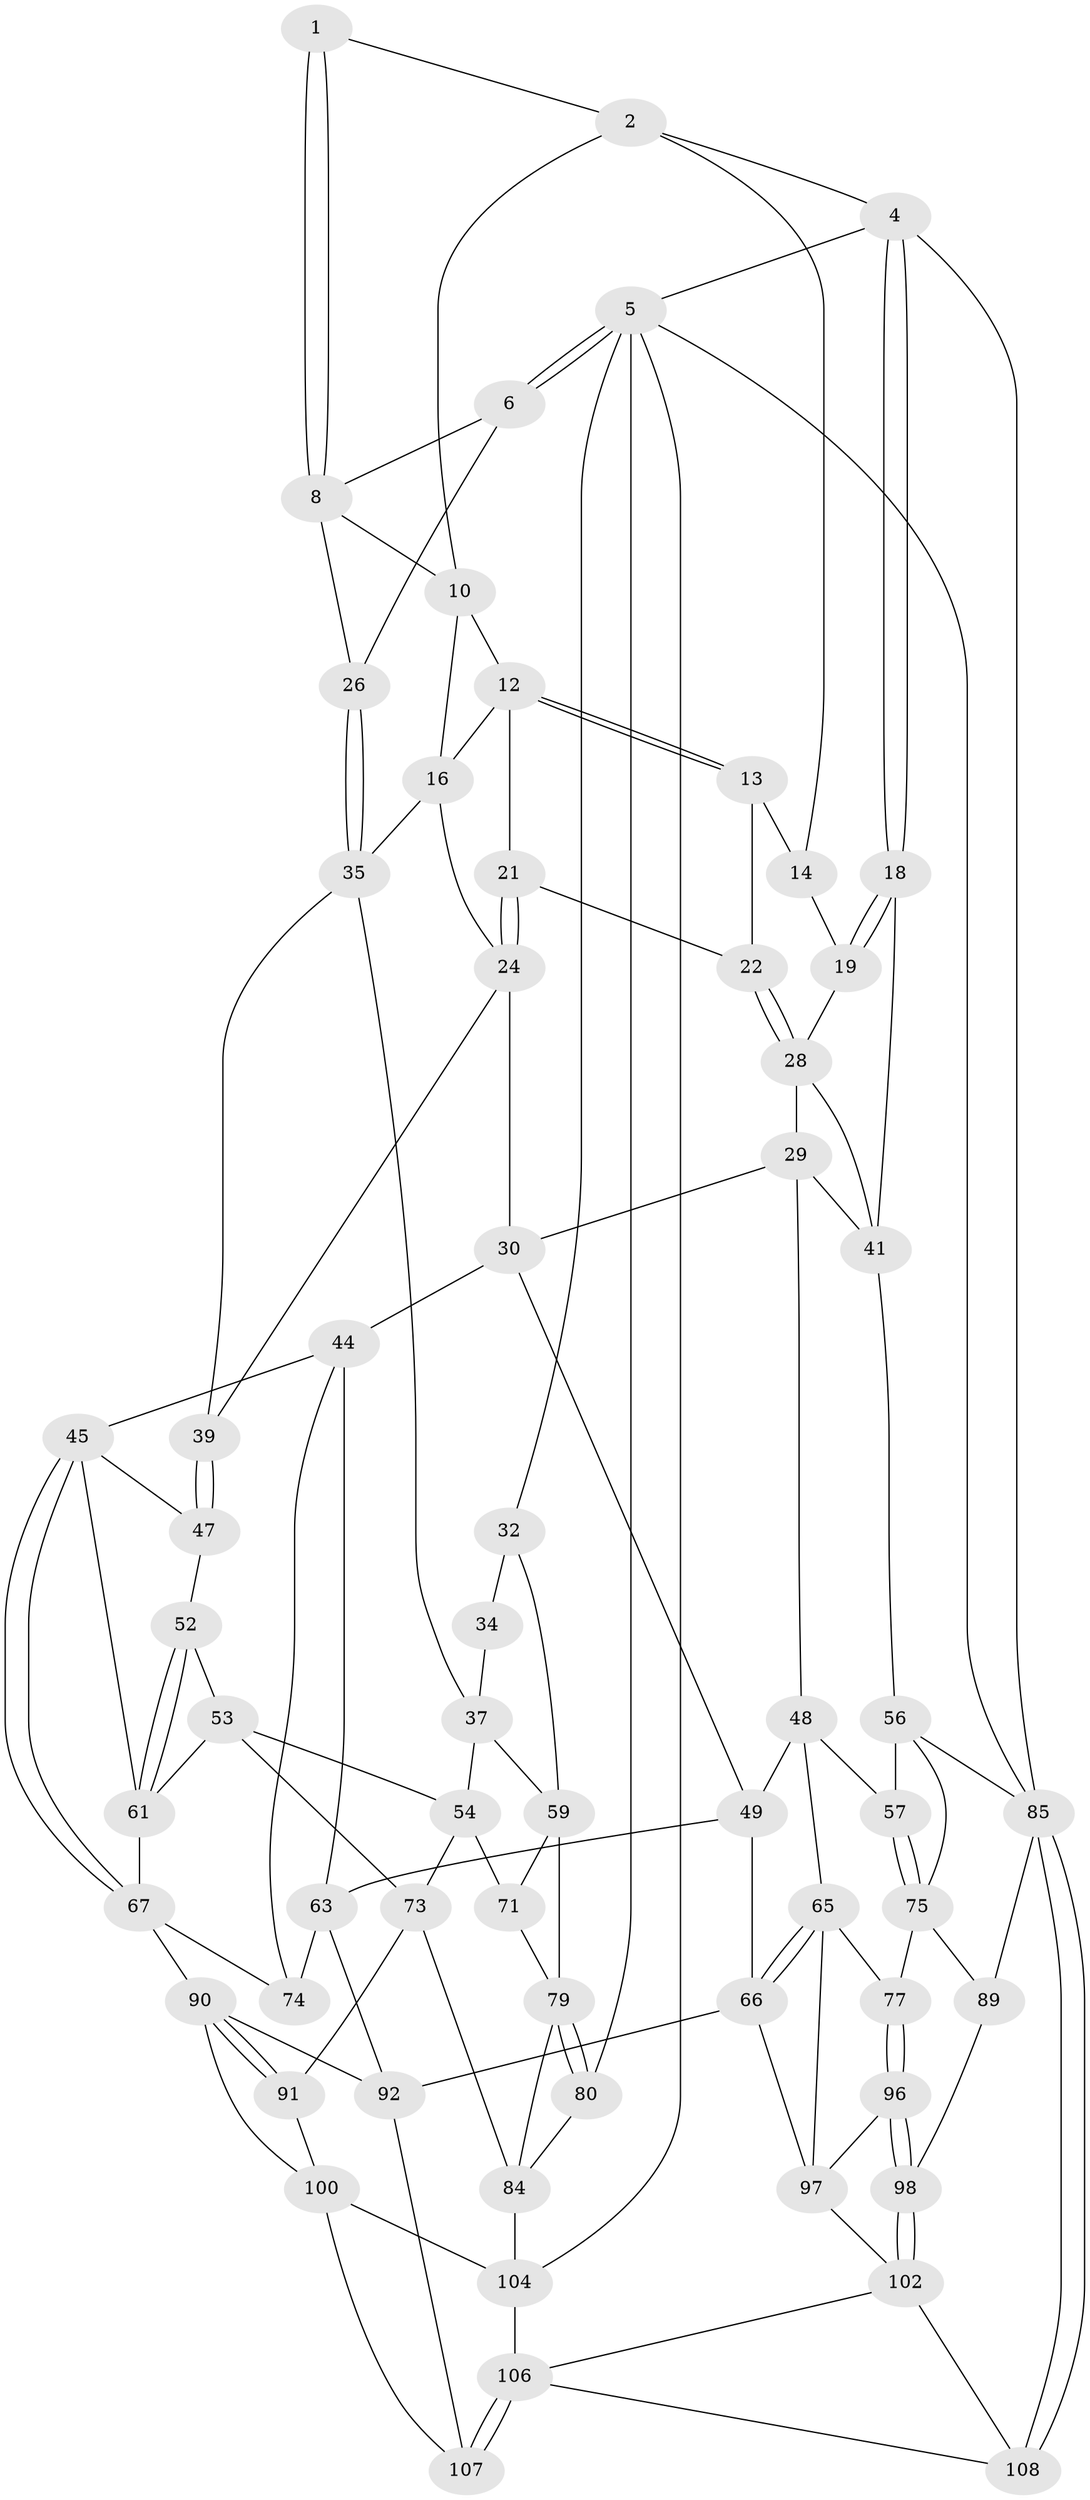 // original degree distribution, {3: 0.02727272727272727, 4: 0.22727272727272727, 5: 0.5181818181818182, 6: 0.22727272727272727}
// Generated by graph-tools (version 1.1) at 2025/42/03/06/25 10:42:30]
// undirected, 64 vertices, 136 edges
graph export_dot {
graph [start="1"]
  node [color=gray90,style=filled];
  1 [pos="+0.45486481492572306+0"];
  2 [pos="+0.5277637774712296+0",super="+3"];
  4 [pos="+1+0"];
  5 [pos="+0+0",super="+81"];
  6 [pos="+0+0",super="+7"];
  8 [pos="+0.36123134646314103+0.1578481017017781",super="+9"];
  10 [pos="+0.5469170707349128+0",super="+11"];
  12 [pos="+0.5999748169088654+0.017516955622688",super="+15"];
  13 [pos="+0.7576588722254105+0.09713218090447408",super="+23"];
  14 [pos="+0.953042764288819+0",super="+20"];
  16 [pos="+0.4577153358579082+0.22864406310349464",super="+17"];
  18 [pos="+1+0.08945181984413601"];
  19 [pos="+0.8974231054192767+0.23129523743439026"];
  21 [pos="+0.6953455662007088+0.17714276529424386"];
  22 [pos="+0.7092923624031747+0.17274096050835924"];
  24 [pos="+0.5940486947457035+0.3060900184585716",super="+25"];
  26 [pos="+0.23443963952812555+0.1592511181661456",super="+27"];
  28 [pos="+0.7376164387411832+0.2567440948226497",super="+31"];
  29 [pos="+0.6807162346289801+0.3388853213300925",super="+42"];
  30 [pos="+0.6500004821531651+0.3455509290351054",super="+43"];
  32 [pos="+0+0.21320759424293195",super="+33"];
  34 [pos="+0.1853347994066313+0.17438293089661333",super="+38"];
  35 [pos="+0.22542199035402244+0.33653526182655374",super="+36"];
  37 [pos="+0.18999433081696548+0.391289940305391",super="+55"];
  39 [pos="+0.47337964919372333+0.3172593025790057",super="+40"];
  41 [pos="+0.8690988068823657+0.3425474721136748",super="+50"];
  44 [pos="+0.6010011713743839+0.5108045655724345",super="+64"];
  45 [pos="+0.5227275779266577+0.4813337343261315",super="+46"];
  47 [pos="+0.4738656236560461+0.39123953846378473",super="+51"];
  48 [pos="+0.8389571993820667+0.4320592036839013",super="+58"];
  49 [pos="+0.7523557883163189+0.4704007135328531",super="+62"];
  52 [pos="+0.3266311137511834+0.5084353330523721"];
  53 [pos="+0.2251768241665621+0.4744188898624646",super="+72"];
  54 [pos="+0.21433062474592507+0.46857544649622257",super="+70"];
  56 [pos="+1+0.4638482783073798",super="+87"];
  57 [pos="+0.8862686914892928+0.5093938855888362"];
  59 [pos="+0.060844941910271795+0.4831903766423632",super="+60"];
  61 [pos="+0.36869196645672536+0.5700726435919079",super="+69"];
  63 [pos="+0.6765579718554207+0.6148066188623073",super="+88"];
  65 [pos="+0.7643369519071367+0.6453470588373705",super="+78"];
  66 [pos="+0.7345134218344485+0.648919595059871",super="+94"];
  67 [pos="+0.46328962492616843+0.6447758016038118",super="+68"];
  71 [pos="+0.14262041430914713+0.6194893208041317"];
  73 [pos="+0.27167069619469364+0.6577995632164088",super="+83"];
  74 [pos="+0.5288171666182004+0.6583177525413644"];
  75 [pos="+0.9491146580910701+0.6431565648011651",super="+76"];
  77 [pos="+0.8547791075125153+0.6792664591049474"];
  79 [pos="+0+0.7104846696456402",super="+82"];
  80 [pos="+0+1"];
  84 [pos="+0.10694472223013297+0.7588196032713097",super="+103"];
  85 [pos="+1+1",super="+86"];
  89 [pos="+0.9594812899153876+0.8063204724041786"];
  90 [pos="+0.4006440998583428+0.6923133541893679",super="+93"];
  91 [pos="+0.2931990892611832+0.8143574437542849"];
  92 [pos="+0.584016520096345+0.7961848164631662",super="+95"];
  96 [pos="+0.8695327916661365+0.7467762339993801"];
  97 [pos="+0.8085269137392442+0.7944635428522635",super="+99"];
  98 [pos="+0.9207969273054679+0.8038941724244616"];
  100 [pos="+0.4161809532183846+0.846460879476444",super="+101"];
  102 [pos="+0.8192915289810423+0.8535207624251645",super="+105"];
  104 [pos="+0.2607713979584582+1",super="+110"];
  106 [pos="+0.6050094779270369+0.9335670920586809",super="+109"];
  107 [pos="+0.6011385140935562+0.8904965213433769"];
  108 [pos="+0.9522642606732734+1"];
  1 -- 2;
  1 -- 8;
  1 -- 8;
  2 -- 10;
  2 -- 4;
  2 -- 14;
  4 -- 5;
  4 -- 18;
  4 -- 18;
  4 -- 85;
  5 -- 6;
  5 -- 6;
  5 -- 32;
  5 -- 80;
  5 -- 85;
  5 -- 104;
  6 -- 8;
  6 -- 26;
  8 -- 26;
  8 -- 10;
  10 -- 12;
  10 -- 16;
  12 -- 13;
  12 -- 13;
  12 -- 16;
  12 -- 21;
  13 -- 14 [weight=2];
  13 -- 22;
  14 -- 19;
  16 -- 24;
  16 -- 35;
  18 -- 19;
  18 -- 19;
  18 -- 41;
  19 -- 28;
  21 -- 22;
  21 -- 24;
  21 -- 24;
  22 -- 28;
  22 -- 28;
  24 -- 30;
  24 -- 39;
  26 -- 35;
  26 -- 35;
  28 -- 29;
  28 -- 41;
  29 -- 30;
  29 -- 48;
  29 -- 41;
  30 -- 49;
  30 -- 44;
  32 -- 59;
  32 -- 34 [weight=2];
  34 -- 37;
  35 -- 37;
  35 -- 39;
  37 -- 59;
  37 -- 54;
  39 -- 47 [weight=2];
  39 -- 47;
  41 -- 56;
  44 -- 45;
  44 -- 74;
  44 -- 63;
  45 -- 67;
  45 -- 67;
  45 -- 61;
  45 -- 47;
  47 -- 52;
  48 -- 49;
  48 -- 57;
  48 -- 65;
  49 -- 66;
  49 -- 63;
  52 -- 53;
  52 -- 61;
  52 -- 61;
  53 -- 54;
  53 -- 73;
  53 -- 61;
  54 -- 73;
  54 -- 71;
  56 -- 57;
  56 -- 75;
  56 -- 85;
  57 -- 75;
  57 -- 75;
  59 -- 71;
  59 -- 79;
  61 -- 67;
  63 -- 74;
  63 -- 92;
  65 -- 66;
  65 -- 66;
  65 -- 77;
  65 -- 97;
  66 -- 92;
  66 -- 97;
  67 -- 74;
  67 -- 90;
  71 -- 79;
  73 -- 91;
  73 -- 84;
  75 -- 89;
  75 -- 77;
  77 -- 96;
  77 -- 96;
  79 -- 80;
  79 -- 80;
  79 -- 84;
  80 -- 84;
  84 -- 104;
  85 -- 108;
  85 -- 108;
  85 -- 89;
  89 -- 98;
  90 -- 91;
  90 -- 91;
  90 -- 100;
  90 -- 92;
  91 -- 100;
  92 -- 107;
  96 -- 97;
  96 -- 98;
  96 -- 98;
  97 -- 102;
  98 -- 102;
  98 -- 102;
  100 -- 107;
  100 -- 104;
  102 -- 106;
  102 -- 108;
  104 -- 106;
  106 -- 107;
  106 -- 107;
  106 -- 108;
}
